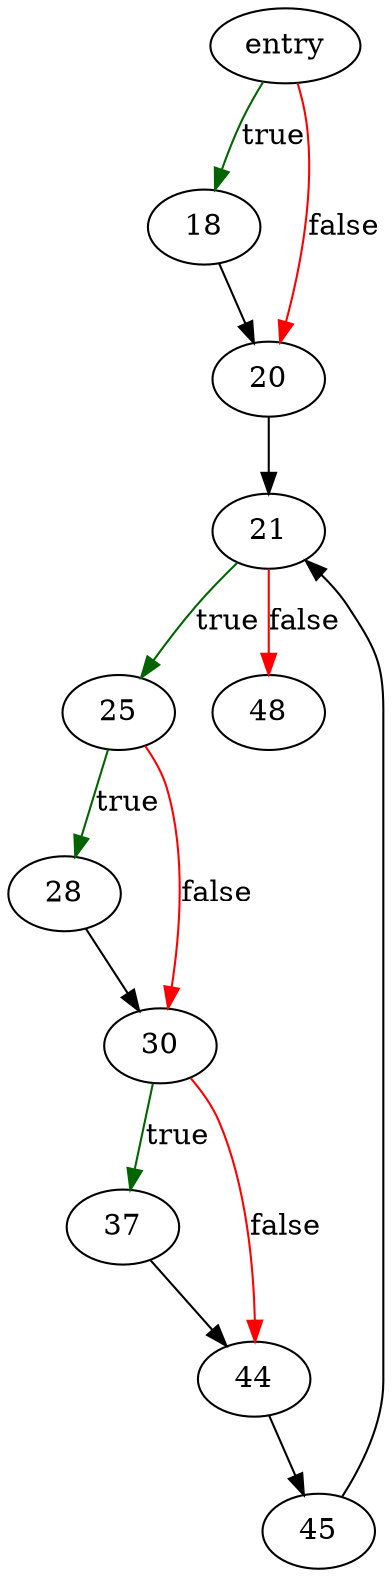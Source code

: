 digraph "captureOutputCallback" {
	// Node definitions.
	4 [label=entry];
	18;
	20;
	21;
	25;
	28;
	30;
	37;
	44;
	45;
	48;

	// Edge definitions.
	4 -> 18 [
		color=darkgreen
		label=true
	];
	4 -> 20 [
		color=red
		label=false
	];
	18 -> 20;
	20 -> 21;
	21 -> 25 [
		color=darkgreen
		label=true
	];
	21 -> 48 [
		color=red
		label=false
	];
	25 -> 28 [
		color=darkgreen
		label=true
	];
	25 -> 30 [
		color=red
		label=false
	];
	28 -> 30;
	30 -> 37 [
		color=darkgreen
		label=true
	];
	30 -> 44 [
		color=red
		label=false
	];
	37 -> 44;
	44 -> 45;
	45 -> 21;
}